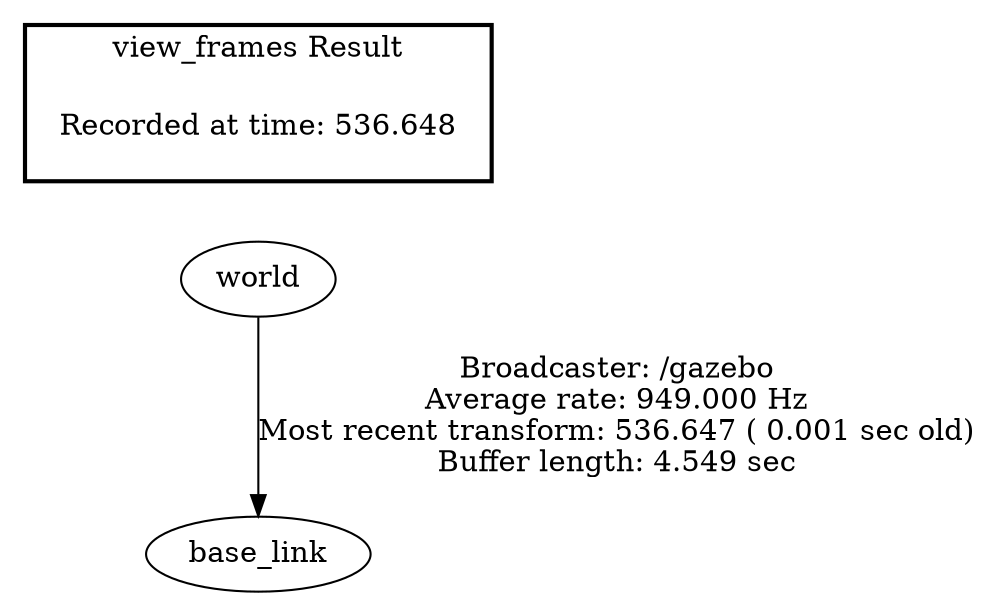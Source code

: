 digraph G {
"world" -> "base_link"[label="Broadcaster: /gazebo\nAverage rate: 949.000 Hz\nMost recent transform: 536.647 ( 0.001 sec old)\nBuffer length: 4.549 sec\n"];
edge [style=invis];
 subgraph cluster_legend { style=bold; color=black; label ="view_frames Result";
"Recorded at time: 536.648"[ shape=plaintext ] ;
 }->"world";
}